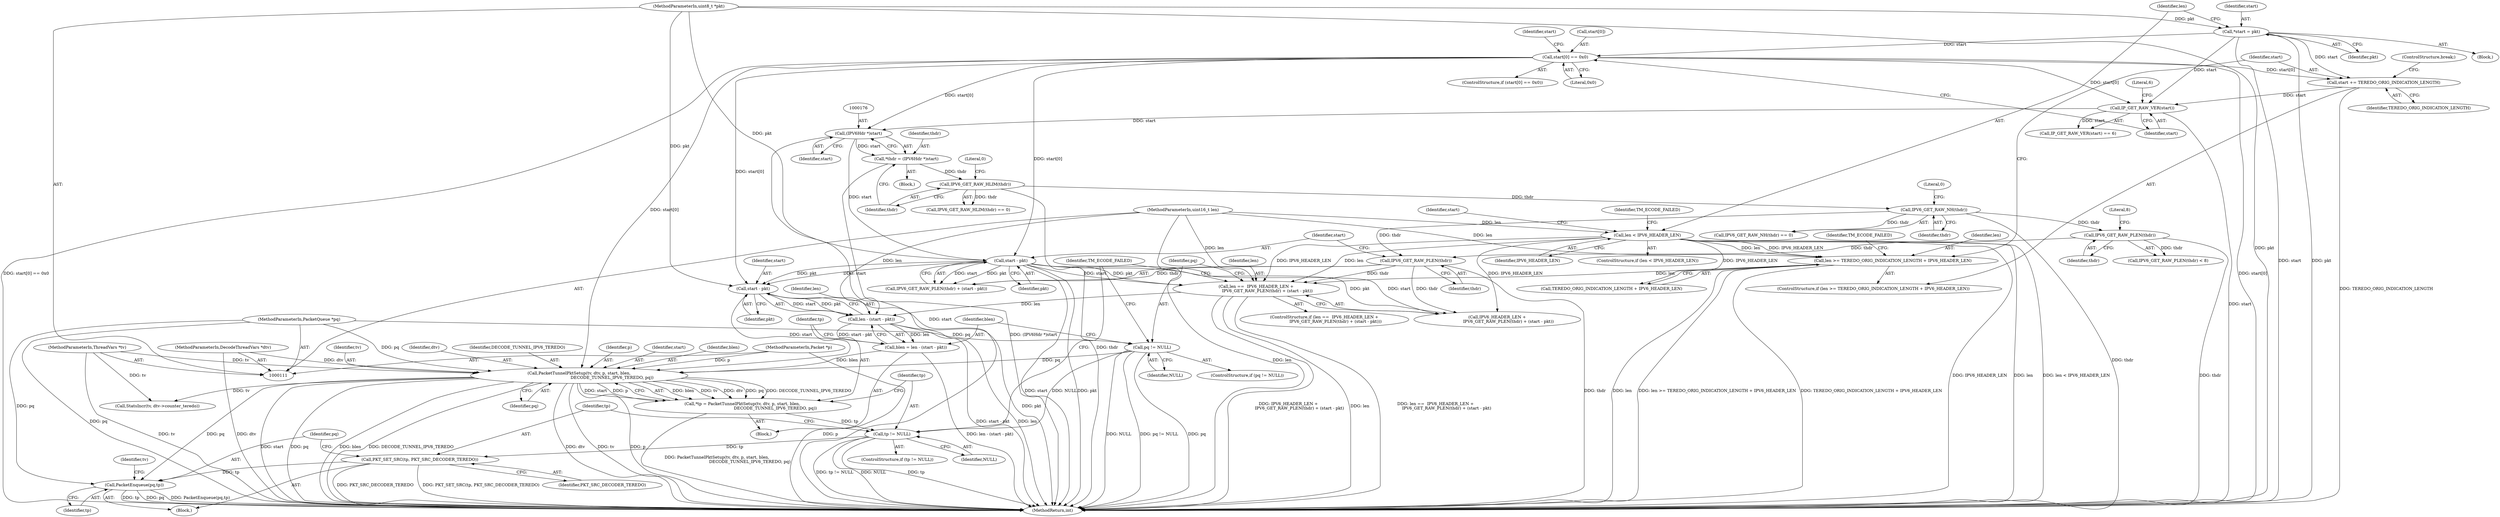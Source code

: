 digraph "0_suricata_11f3659f64a4e42e90cb3c09fcef66894205aefe_0@pointer" {
"1000241" [label="(Call,PacketEnqueue(pq,tp))"];
"1000225" [label="(Call,PacketTunnelPktSetup(tv, dtv, p, start, blen,\n                                                  DECODE_TUNNEL_IPV6_TEREDO, pq))"];
"1000112" [label="(MethodParameterIn,ThreadVars *tv)"];
"1000113" [label="(MethodParameterIn,DecodeThreadVars *dtv)"];
"1000114" [label="(MethodParameterIn,Packet *p)"];
"1000135" [label="(Call,start[0] == 0x0)"];
"1000125" [label="(Call,*start = pkt)"];
"1000115" [label="(MethodParameterIn,uint8_t *pkt)"];
"1000219" [label="(Call,start - pkt)"];
"1000205" [label="(Call,start - pkt)"];
"1000175" [label="(Call,(IPV6Hdr *)start)"];
"1000168" [label="(Call,IP_GET_RAW_VER(start))"];
"1000153" [label="(Call,start += TEREDO_ORIG_INDICATION_LENGTH)"];
"1000215" [label="(Call,blen = len - (start - pkt))"];
"1000217" [label="(Call,len - (start - pkt))"];
"1000198" [label="(Call,len ==  IPV6_HEADER_LEN +\n                 IPV6_GET_RAW_PLEN(thdr) + (start - pkt))"];
"1000129" [label="(Call,len < IPV6_HEADER_LEN)"];
"1000116" [label="(MethodParameterIn,uint16_t len)"];
"1000148" [label="(Call,len >= TEREDO_ORIG_INDICATION_LENGTH + IPV6_HEADER_LEN)"];
"1000203" [label="(Call,IPV6_GET_RAW_PLEN(thdr))"];
"1000188" [label="(Call,IPV6_GET_RAW_NH(thdr))"];
"1000180" [label="(Call,IPV6_GET_RAW_HLIM(thdr))"];
"1000173" [label="(Call,*thdr = (IPV6Hdr *)start)"];
"1000192" [label="(Call,IPV6_GET_RAW_PLEN(thdr))"];
"1000210" [label="(Call,pq != NULL)"];
"1000117" [label="(MethodParameterIn,PacketQueue *pq)"];
"1000238" [label="(Call,PKT_SET_SRC(tp, PKT_SRC_DECODER_TEREDO))"];
"1000234" [label="(Call,tp != NULL)"];
"1000223" [label="(Call,*tp = PacketTunnelPktSetup(tv, dtv, p, start, blen,\n                                                  DECODE_TUNNEL_IPV6_TEREDO, pq))"];
"1000189" [label="(Identifier,thdr)"];
"1000117" [label="(MethodParameterIn,PacketQueue *pq)"];
"1000199" [label="(Identifier,len)"];
"1000243" [label="(Identifier,tp)"];
"1000235" [label="(Identifier,tp)"];
"1000114" [label="(MethodParameterIn,Packet *p)"];
"1000197" [label="(ControlStructure,if (len ==  IPV6_HEADER_LEN +\n                 IPV6_GET_RAW_PLEN(thdr) + (start - pkt)))"];
"1000180" [label="(Call,IPV6_GET_RAW_HLIM(thdr))"];
"1000127" [label="(Identifier,pkt)"];
"1000207" [label="(Identifier,pkt)"];
"1000230" [label="(Identifier,blen)"];
"1000191" [label="(Call,IPV6_GET_RAW_PLEN(thdr) < 8)"];
"1000137" [label="(Identifier,start)"];
"1000187" [label="(Call,IPV6_GET_RAW_NH(thdr) == 0)"];
"1000131" [label="(Identifier,IPV6_HEADER_LEN)"];
"1000128" [label="(ControlStructure,if (len < IPV6_HEADER_LEN))"];
"1000175" [label="(Call,(IPV6Hdr *)start)"];
"1000158" [label="(Identifier,TM_ECODE_FAILED)"];
"1000218" [label="(Identifier,len)"];
"1000134" [label="(ControlStructure,if (start[0] == 0x0))"];
"1000139" [label="(Literal,0x0)"];
"1000154" [label="(Identifier,start)"];
"1000153" [label="(Call,start += TEREDO_ORIG_INDICATION_LENGTH)"];
"1000188" [label="(Call,IPV6_GET_RAW_NH(thdr))"];
"1000116" [label="(MethodParameterIn,uint16_t len)"];
"1000226" [label="(Identifier,tv)"];
"1000206" [label="(Identifier,start)"];
"1000125" [label="(Call,*start = pkt)"];
"1000204" [label="(Identifier,thdr)"];
"1000182" [label="(Literal,0)"];
"1000179" [label="(Call,IPV6_GET_RAW_HLIM(thdr) == 0)"];
"1000232" [label="(Identifier,pq)"];
"1000136" [label="(Call,start[0])"];
"1000212" [label="(Identifier,NULL)"];
"1000205" [label="(Call,start - pkt)"];
"1000174" [label="(Identifier,thdr)"];
"1000236" [label="(Identifier,NULL)"];
"1000118" [label="(Block,)"];
"1000255" [label="(MethodReturn,int)"];
"1000173" [label="(Call,*thdr = (IPV6Hdr *)start)"];
"1000147" [label="(ControlStructure,if (len >= TEREDO_ORIG_INDICATION_LENGTH + IPV6_HEADER_LEN))"];
"1000150" [label="(Call,TEREDO_ORIG_INDICATION_LENGTH + IPV6_HEADER_LEN)"];
"1000112" [label="(MethodParameterIn,ThreadVars *tv)"];
"1000227" [label="(Identifier,dtv)"];
"1000200" [label="(Call,IPV6_HEADER_LEN +\n                 IPV6_GET_RAW_PLEN(thdr) + (start - pkt))"];
"1000159" [label="(ControlStructure,break;)"];
"1000216" [label="(Identifier,blen)"];
"1000238" [label="(Call,PKT_SET_SRC(tp, PKT_SRC_DECODER_TEREDO))"];
"1000224" [label="(Identifier,tp)"];
"1000231" [label="(Identifier,DECODE_TUNNEL_IPV6_TEREDO)"];
"1000217" [label="(Call,len - (start - pkt))"];
"1000234" [label="(Call,tp != NULL)"];
"1000209" [label="(ControlStructure,if (pq != NULL))"];
"1000169" [label="(Identifier,start)"];
"1000143" [label="(Identifier,start)"];
"1000126" [label="(Identifier,start)"];
"1000130" [label="(Identifier,len)"];
"1000244" [label="(Call,StatsIncr(tv, dtv->counter_teredo))"];
"1000221" [label="(Identifier,pkt)"];
"1000237" [label="(Block,)"];
"1000115" [label="(MethodParameterIn,uint8_t *pkt)"];
"1000240" [label="(Identifier,PKT_SRC_DECODER_TEREDO)"];
"1000133" [label="(Identifier,TM_ECODE_FAILED)"];
"1000113" [label="(MethodParameterIn,DecodeThreadVars *dtv)"];
"1000193" [label="(Identifier,thdr)"];
"1000129" [label="(Call,len < IPV6_HEADER_LEN)"];
"1000190" [label="(Literal,0)"];
"1000211" [label="(Identifier,pq)"];
"1000241" [label="(Call,PacketEnqueue(pq,tp))"];
"1000198" [label="(Call,len ==  IPV6_HEADER_LEN +\n                 IPV6_GET_RAW_PLEN(thdr) + (start - pkt))"];
"1000239" [label="(Identifier,tp)"];
"1000192" [label="(Call,IPV6_GET_RAW_PLEN(thdr))"];
"1000210" [label="(Call,pq != NULL)"];
"1000203" [label="(Call,IPV6_GET_RAW_PLEN(thdr))"];
"1000177" [label="(Identifier,start)"];
"1000252" [label="(Identifier,TM_ECODE_FAILED)"];
"1000233" [label="(ControlStructure,if (tp != NULL))"];
"1000155" [label="(Identifier,TEREDO_ORIG_INDICATION_LENGTH)"];
"1000202" [label="(Call,IPV6_GET_RAW_PLEN(thdr) + (start - pkt))"];
"1000171" [label="(Block,)"];
"1000220" [label="(Identifier,start)"];
"1000219" [label="(Call,start - pkt)"];
"1000170" [label="(Literal,6)"];
"1000223" [label="(Call,*tp = PacketTunnelPktSetup(tv, dtv, p, start, blen,\n                                                  DECODE_TUNNEL_IPV6_TEREDO, pq))"];
"1000242" [label="(Identifier,pq)"];
"1000167" [label="(Call,IP_GET_RAW_VER(start) == 6)"];
"1000194" [label="(Literal,8)"];
"1000225" [label="(Call,PacketTunnelPktSetup(tv, dtv, p, start, blen,\n                                                  DECODE_TUNNEL_IPV6_TEREDO, pq))"];
"1000213" [label="(Block,)"];
"1000135" [label="(Call,start[0] == 0x0)"];
"1000168" [label="(Call,IP_GET_RAW_VER(start))"];
"1000149" [label="(Identifier,len)"];
"1000228" [label="(Identifier,p)"];
"1000181" [label="(Identifier,thdr)"];
"1000245" [label="(Identifier,tv)"];
"1000148" [label="(Call,len >= TEREDO_ORIG_INDICATION_LENGTH + IPV6_HEADER_LEN)"];
"1000215" [label="(Call,blen = len - (start - pkt))"];
"1000229" [label="(Identifier,start)"];
"1000241" -> "1000237"  [label="AST: "];
"1000241" -> "1000243"  [label="CFG: "];
"1000242" -> "1000241"  [label="AST: "];
"1000243" -> "1000241"  [label="AST: "];
"1000245" -> "1000241"  [label="CFG: "];
"1000241" -> "1000255"  [label="DDG: pq"];
"1000241" -> "1000255"  [label="DDG: PacketEnqueue(pq,tp)"];
"1000241" -> "1000255"  [label="DDG: tp"];
"1000225" -> "1000241"  [label="DDG: pq"];
"1000117" -> "1000241"  [label="DDG: pq"];
"1000238" -> "1000241"  [label="DDG: tp"];
"1000225" -> "1000223"  [label="AST: "];
"1000225" -> "1000232"  [label="CFG: "];
"1000226" -> "1000225"  [label="AST: "];
"1000227" -> "1000225"  [label="AST: "];
"1000228" -> "1000225"  [label="AST: "];
"1000229" -> "1000225"  [label="AST: "];
"1000230" -> "1000225"  [label="AST: "];
"1000231" -> "1000225"  [label="AST: "];
"1000232" -> "1000225"  [label="AST: "];
"1000223" -> "1000225"  [label="CFG: "];
"1000225" -> "1000255"  [label="DDG: DECODE_TUNNEL_IPV6_TEREDO"];
"1000225" -> "1000255"  [label="DDG: dtv"];
"1000225" -> "1000255"  [label="DDG: tv"];
"1000225" -> "1000255"  [label="DDG: p"];
"1000225" -> "1000255"  [label="DDG: start"];
"1000225" -> "1000255"  [label="DDG: pq"];
"1000225" -> "1000255"  [label="DDG: blen"];
"1000225" -> "1000223"  [label="DDG: blen"];
"1000225" -> "1000223"  [label="DDG: tv"];
"1000225" -> "1000223"  [label="DDG: dtv"];
"1000225" -> "1000223"  [label="DDG: pq"];
"1000225" -> "1000223"  [label="DDG: DECODE_TUNNEL_IPV6_TEREDO"];
"1000225" -> "1000223"  [label="DDG: start"];
"1000225" -> "1000223"  [label="DDG: p"];
"1000112" -> "1000225"  [label="DDG: tv"];
"1000113" -> "1000225"  [label="DDG: dtv"];
"1000114" -> "1000225"  [label="DDG: p"];
"1000135" -> "1000225"  [label="DDG: start[0]"];
"1000219" -> "1000225"  [label="DDG: start"];
"1000215" -> "1000225"  [label="DDG: blen"];
"1000210" -> "1000225"  [label="DDG: pq"];
"1000117" -> "1000225"  [label="DDG: pq"];
"1000225" -> "1000244"  [label="DDG: tv"];
"1000112" -> "1000111"  [label="AST: "];
"1000112" -> "1000255"  [label="DDG: tv"];
"1000112" -> "1000244"  [label="DDG: tv"];
"1000113" -> "1000111"  [label="AST: "];
"1000113" -> "1000255"  [label="DDG: dtv"];
"1000114" -> "1000111"  [label="AST: "];
"1000114" -> "1000255"  [label="DDG: p"];
"1000135" -> "1000134"  [label="AST: "];
"1000135" -> "1000139"  [label="CFG: "];
"1000136" -> "1000135"  [label="AST: "];
"1000139" -> "1000135"  [label="AST: "];
"1000143" -> "1000135"  [label="CFG: "];
"1000169" -> "1000135"  [label="CFG: "];
"1000135" -> "1000255"  [label="DDG: start[0] == 0x0"];
"1000135" -> "1000255"  [label="DDG: start[0]"];
"1000125" -> "1000135"  [label="DDG: start"];
"1000135" -> "1000153"  [label="DDG: start[0]"];
"1000135" -> "1000168"  [label="DDG: start[0]"];
"1000135" -> "1000175"  [label="DDG: start[0]"];
"1000135" -> "1000205"  [label="DDG: start[0]"];
"1000135" -> "1000219"  [label="DDG: start[0]"];
"1000125" -> "1000118"  [label="AST: "];
"1000125" -> "1000127"  [label="CFG: "];
"1000126" -> "1000125"  [label="AST: "];
"1000127" -> "1000125"  [label="AST: "];
"1000130" -> "1000125"  [label="CFG: "];
"1000125" -> "1000255"  [label="DDG: start"];
"1000125" -> "1000255"  [label="DDG: pkt"];
"1000115" -> "1000125"  [label="DDG: pkt"];
"1000125" -> "1000153"  [label="DDG: start"];
"1000125" -> "1000168"  [label="DDG: start"];
"1000115" -> "1000111"  [label="AST: "];
"1000115" -> "1000255"  [label="DDG: pkt"];
"1000115" -> "1000205"  [label="DDG: pkt"];
"1000115" -> "1000219"  [label="DDG: pkt"];
"1000219" -> "1000217"  [label="AST: "];
"1000219" -> "1000221"  [label="CFG: "];
"1000220" -> "1000219"  [label="AST: "];
"1000221" -> "1000219"  [label="AST: "];
"1000217" -> "1000219"  [label="CFG: "];
"1000219" -> "1000255"  [label="DDG: pkt"];
"1000219" -> "1000217"  [label="DDG: start"];
"1000219" -> "1000217"  [label="DDG: pkt"];
"1000205" -> "1000219"  [label="DDG: start"];
"1000205" -> "1000219"  [label="DDG: pkt"];
"1000205" -> "1000202"  [label="AST: "];
"1000205" -> "1000207"  [label="CFG: "];
"1000206" -> "1000205"  [label="AST: "];
"1000207" -> "1000205"  [label="AST: "];
"1000202" -> "1000205"  [label="CFG: "];
"1000205" -> "1000255"  [label="DDG: start"];
"1000205" -> "1000255"  [label="DDG: pkt"];
"1000205" -> "1000198"  [label="DDG: start"];
"1000205" -> "1000198"  [label="DDG: pkt"];
"1000205" -> "1000200"  [label="DDG: start"];
"1000205" -> "1000200"  [label="DDG: pkt"];
"1000205" -> "1000202"  [label="DDG: start"];
"1000205" -> "1000202"  [label="DDG: pkt"];
"1000175" -> "1000205"  [label="DDG: start"];
"1000175" -> "1000173"  [label="AST: "];
"1000175" -> "1000177"  [label="CFG: "];
"1000176" -> "1000175"  [label="AST: "];
"1000177" -> "1000175"  [label="AST: "];
"1000173" -> "1000175"  [label="CFG: "];
"1000175" -> "1000255"  [label="DDG: start"];
"1000175" -> "1000173"  [label="DDG: start"];
"1000168" -> "1000175"  [label="DDG: start"];
"1000168" -> "1000167"  [label="AST: "];
"1000168" -> "1000169"  [label="CFG: "];
"1000169" -> "1000168"  [label="AST: "];
"1000170" -> "1000168"  [label="CFG: "];
"1000168" -> "1000255"  [label="DDG: start"];
"1000168" -> "1000167"  [label="DDG: start"];
"1000153" -> "1000168"  [label="DDG: start"];
"1000153" -> "1000147"  [label="AST: "];
"1000153" -> "1000155"  [label="CFG: "];
"1000154" -> "1000153"  [label="AST: "];
"1000155" -> "1000153"  [label="AST: "];
"1000159" -> "1000153"  [label="CFG: "];
"1000153" -> "1000255"  [label="DDG: TEREDO_ORIG_INDICATION_LENGTH"];
"1000215" -> "1000213"  [label="AST: "];
"1000215" -> "1000217"  [label="CFG: "];
"1000216" -> "1000215"  [label="AST: "];
"1000217" -> "1000215"  [label="AST: "];
"1000224" -> "1000215"  [label="CFG: "];
"1000215" -> "1000255"  [label="DDG: len - (start - pkt)"];
"1000217" -> "1000215"  [label="DDG: len"];
"1000217" -> "1000215"  [label="DDG: start - pkt"];
"1000218" -> "1000217"  [label="AST: "];
"1000217" -> "1000255"  [label="DDG: start - pkt"];
"1000217" -> "1000255"  [label="DDG: len"];
"1000198" -> "1000217"  [label="DDG: len"];
"1000116" -> "1000217"  [label="DDG: len"];
"1000198" -> "1000197"  [label="AST: "];
"1000198" -> "1000200"  [label="CFG: "];
"1000199" -> "1000198"  [label="AST: "];
"1000200" -> "1000198"  [label="AST: "];
"1000211" -> "1000198"  [label="CFG: "];
"1000252" -> "1000198"  [label="CFG: "];
"1000198" -> "1000255"  [label="DDG: IPV6_HEADER_LEN +\n                 IPV6_GET_RAW_PLEN(thdr) + (start - pkt)"];
"1000198" -> "1000255"  [label="DDG: len"];
"1000198" -> "1000255"  [label="DDG: len ==  IPV6_HEADER_LEN +\n                 IPV6_GET_RAW_PLEN(thdr) + (start - pkt)"];
"1000129" -> "1000198"  [label="DDG: len"];
"1000129" -> "1000198"  [label="DDG: IPV6_HEADER_LEN"];
"1000148" -> "1000198"  [label="DDG: len"];
"1000116" -> "1000198"  [label="DDG: len"];
"1000203" -> "1000198"  [label="DDG: thdr"];
"1000129" -> "1000128"  [label="AST: "];
"1000129" -> "1000131"  [label="CFG: "];
"1000130" -> "1000129"  [label="AST: "];
"1000131" -> "1000129"  [label="AST: "];
"1000133" -> "1000129"  [label="CFG: "];
"1000137" -> "1000129"  [label="CFG: "];
"1000129" -> "1000255"  [label="DDG: len"];
"1000129" -> "1000255"  [label="DDG: len < IPV6_HEADER_LEN"];
"1000129" -> "1000255"  [label="DDG: IPV6_HEADER_LEN"];
"1000116" -> "1000129"  [label="DDG: len"];
"1000129" -> "1000148"  [label="DDG: len"];
"1000129" -> "1000148"  [label="DDG: IPV6_HEADER_LEN"];
"1000129" -> "1000150"  [label="DDG: IPV6_HEADER_LEN"];
"1000129" -> "1000200"  [label="DDG: IPV6_HEADER_LEN"];
"1000116" -> "1000111"  [label="AST: "];
"1000116" -> "1000255"  [label="DDG: len"];
"1000116" -> "1000148"  [label="DDG: len"];
"1000148" -> "1000147"  [label="AST: "];
"1000148" -> "1000150"  [label="CFG: "];
"1000149" -> "1000148"  [label="AST: "];
"1000150" -> "1000148"  [label="AST: "];
"1000154" -> "1000148"  [label="CFG: "];
"1000158" -> "1000148"  [label="CFG: "];
"1000148" -> "1000255"  [label="DDG: len"];
"1000148" -> "1000255"  [label="DDG: len >= TEREDO_ORIG_INDICATION_LENGTH + IPV6_HEADER_LEN"];
"1000148" -> "1000255"  [label="DDG: TEREDO_ORIG_INDICATION_LENGTH + IPV6_HEADER_LEN"];
"1000203" -> "1000202"  [label="AST: "];
"1000203" -> "1000204"  [label="CFG: "];
"1000204" -> "1000203"  [label="AST: "];
"1000206" -> "1000203"  [label="CFG: "];
"1000203" -> "1000255"  [label="DDG: thdr"];
"1000203" -> "1000200"  [label="DDG: thdr"];
"1000203" -> "1000202"  [label="DDG: thdr"];
"1000188" -> "1000203"  [label="DDG: thdr"];
"1000192" -> "1000203"  [label="DDG: thdr"];
"1000188" -> "1000187"  [label="AST: "];
"1000188" -> "1000189"  [label="CFG: "];
"1000189" -> "1000188"  [label="AST: "];
"1000190" -> "1000188"  [label="CFG: "];
"1000188" -> "1000255"  [label="DDG: thdr"];
"1000188" -> "1000187"  [label="DDG: thdr"];
"1000180" -> "1000188"  [label="DDG: thdr"];
"1000188" -> "1000192"  [label="DDG: thdr"];
"1000180" -> "1000179"  [label="AST: "];
"1000180" -> "1000181"  [label="CFG: "];
"1000181" -> "1000180"  [label="AST: "];
"1000182" -> "1000180"  [label="CFG: "];
"1000180" -> "1000255"  [label="DDG: thdr"];
"1000180" -> "1000179"  [label="DDG: thdr"];
"1000173" -> "1000180"  [label="DDG: thdr"];
"1000173" -> "1000171"  [label="AST: "];
"1000174" -> "1000173"  [label="AST: "];
"1000181" -> "1000173"  [label="CFG: "];
"1000173" -> "1000255"  [label="DDG: (IPV6Hdr *)start"];
"1000192" -> "1000191"  [label="AST: "];
"1000192" -> "1000193"  [label="CFG: "];
"1000193" -> "1000192"  [label="AST: "];
"1000194" -> "1000192"  [label="CFG: "];
"1000192" -> "1000255"  [label="DDG: thdr"];
"1000192" -> "1000191"  [label="DDG: thdr"];
"1000210" -> "1000209"  [label="AST: "];
"1000210" -> "1000212"  [label="CFG: "];
"1000211" -> "1000210"  [label="AST: "];
"1000212" -> "1000210"  [label="AST: "];
"1000216" -> "1000210"  [label="CFG: "];
"1000252" -> "1000210"  [label="CFG: "];
"1000210" -> "1000255"  [label="DDG: NULL"];
"1000210" -> "1000255"  [label="DDG: pq != NULL"];
"1000210" -> "1000255"  [label="DDG: pq"];
"1000117" -> "1000210"  [label="DDG: pq"];
"1000210" -> "1000234"  [label="DDG: NULL"];
"1000117" -> "1000111"  [label="AST: "];
"1000117" -> "1000255"  [label="DDG: pq"];
"1000238" -> "1000237"  [label="AST: "];
"1000238" -> "1000240"  [label="CFG: "];
"1000239" -> "1000238"  [label="AST: "];
"1000240" -> "1000238"  [label="AST: "];
"1000242" -> "1000238"  [label="CFG: "];
"1000238" -> "1000255"  [label="DDG: PKT_SRC_DECODER_TEREDO"];
"1000238" -> "1000255"  [label="DDG: PKT_SET_SRC(tp, PKT_SRC_DECODER_TEREDO)"];
"1000234" -> "1000238"  [label="DDG: tp"];
"1000234" -> "1000233"  [label="AST: "];
"1000234" -> "1000236"  [label="CFG: "];
"1000235" -> "1000234"  [label="AST: "];
"1000236" -> "1000234"  [label="AST: "];
"1000239" -> "1000234"  [label="CFG: "];
"1000252" -> "1000234"  [label="CFG: "];
"1000234" -> "1000255"  [label="DDG: NULL"];
"1000234" -> "1000255"  [label="DDG: tp"];
"1000234" -> "1000255"  [label="DDG: tp != NULL"];
"1000223" -> "1000234"  [label="DDG: tp"];
"1000223" -> "1000213"  [label="AST: "];
"1000224" -> "1000223"  [label="AST: "];
"1000235" -> "1000223"  [label="CFG: "];
"1000223" -> "1000255"  [label="DDG: PacketTunnelPktSetup(tv, dtv, p, start, blen,\n                                                  DECODE_TUNNEL_IPV6_TEREDO, pq)"];
}
